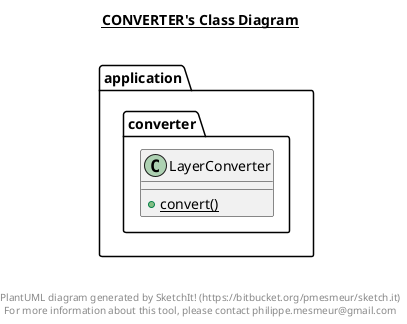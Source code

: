 @startuml

title __CONVERTER's Class Diagram__\n

  namespace application {
    namespace converter {
      class application.converter.LayerConverter {
          {static} + convert()
      }
    }
  }
  



right footer


PlantUML diagram generated by SketchIt! (https://bitbucket.org/pmesmeur/sketch.it)
For more information about this tool, please contact philippe.mesmeur@gmail.com
endfooter

@enduml
